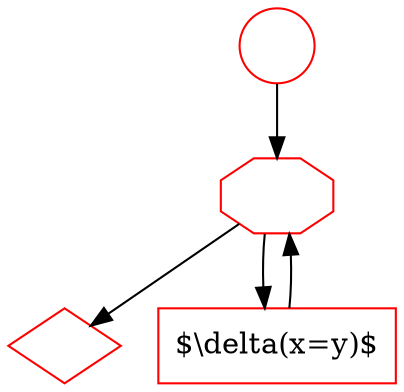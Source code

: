 digraph G {

    S [label="", shape=circle, color=red];
    E [label="", shape=diamond, color=red];

    W [label="", shape=octagon, color=red];

    M [label="$\\delta(x=y)$", shape=rect, color=red];

S->W;

M->W;

W->E;
W->M;


}
